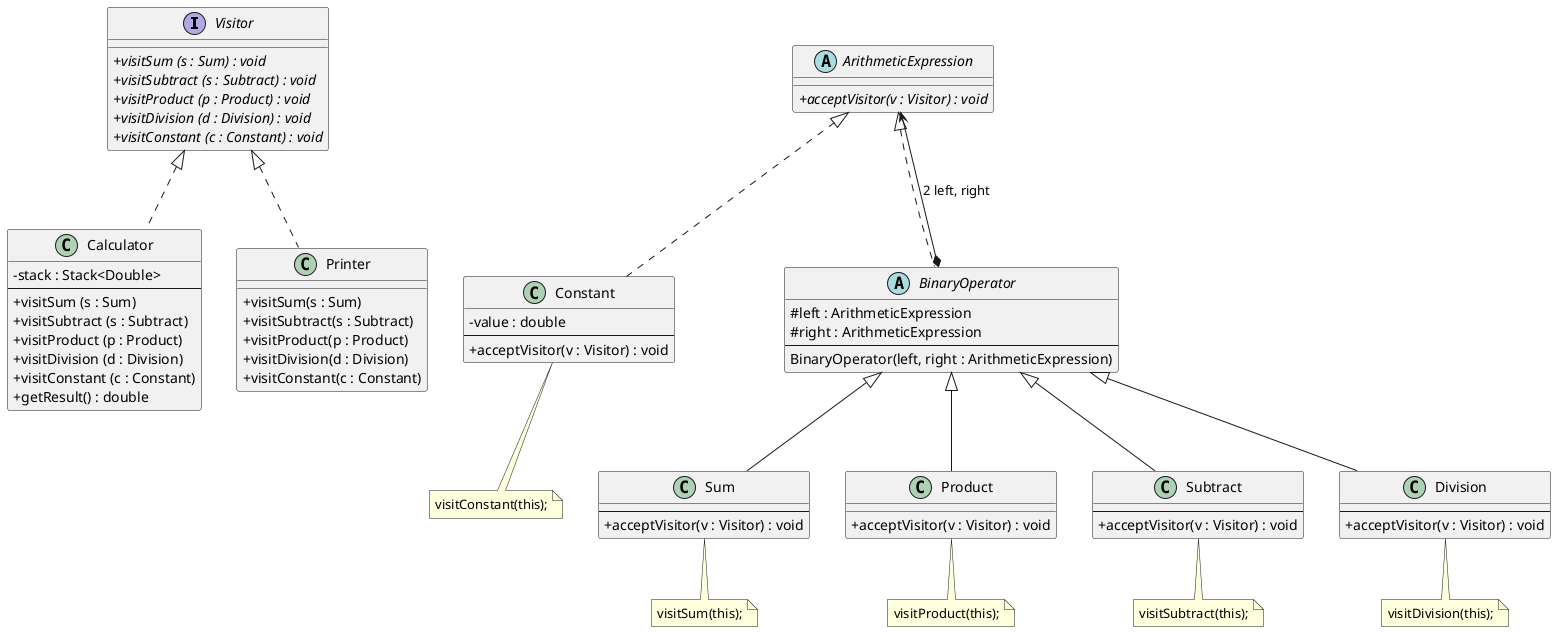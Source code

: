 @startuml

skinparam classAttributeIconSize 0

interface Visitor {
+ {abstract} visitSum (s : Sum) : void
+ {abstract} visitSubtract (s : Subtract) : void
+ {abstract} visitProduct (p : Product) : void
+ {abstract} visitDivision (d : Division) : void
+ {abstract} visitConstant (c : Constant) : void
}

class Calculator implements Visitor {
- stack : Stack<Double>
--
+ visitSum (s : Sum)
+ visitSubtract (s : Subtract)
+ visitProduct (p : Product)
+ visitDivision (d : Division)
+ visitConstant (c : Constant)
+ getResult() : double
}

class Printer implements Visitor {
+ visitSum(s : Sum)
+ visitSubtract(s : Subtract)
+ visitProduct(p : Product)
+ visitDivision(d : Division)
+ visitConstant(c : Constant)
}

abstract ArithmeticExpression {
+ {abstract} acceptVisitor(v : Visitor) : void
}

class Constant implements ArithmeticExpression {
- value : double
--
+ acceptVisitor(v : Visitor) : void
}

note bottom of Constant
visitConstant(this);
end note


abstract BinaryOperator implements ArithmeticExpression {
# left : ArithmeticExpression
# right : ArithmeticExpression
--
BinaryOperator(left, right : ArithmeticExpression)
}

BinaryOperator *--> ArithmeticExpression : "2 left, right"



class Sum extends BinaryOperator {
--
+ acceptVisitor(v : Visitor) : void
}

note bottom of Sum
visitSum(this);
end note

class Product extends BinaryOperator {
+ acceptVisitor(v : Visitor) : void
}

note bottom of Product
visitProduct(this);
end note

class Subtract extends BinaryOperator {
--
+ acceptVisitor(v : Visitor) : void
}

note bottom of Subtract
visitSubtract(this);
end note


class Division extends BinaryOperator {
--
+ acceptVisitor(v : Visitor) : void
}

note bottom of Division
visitDivision(this);
end note


@enduml